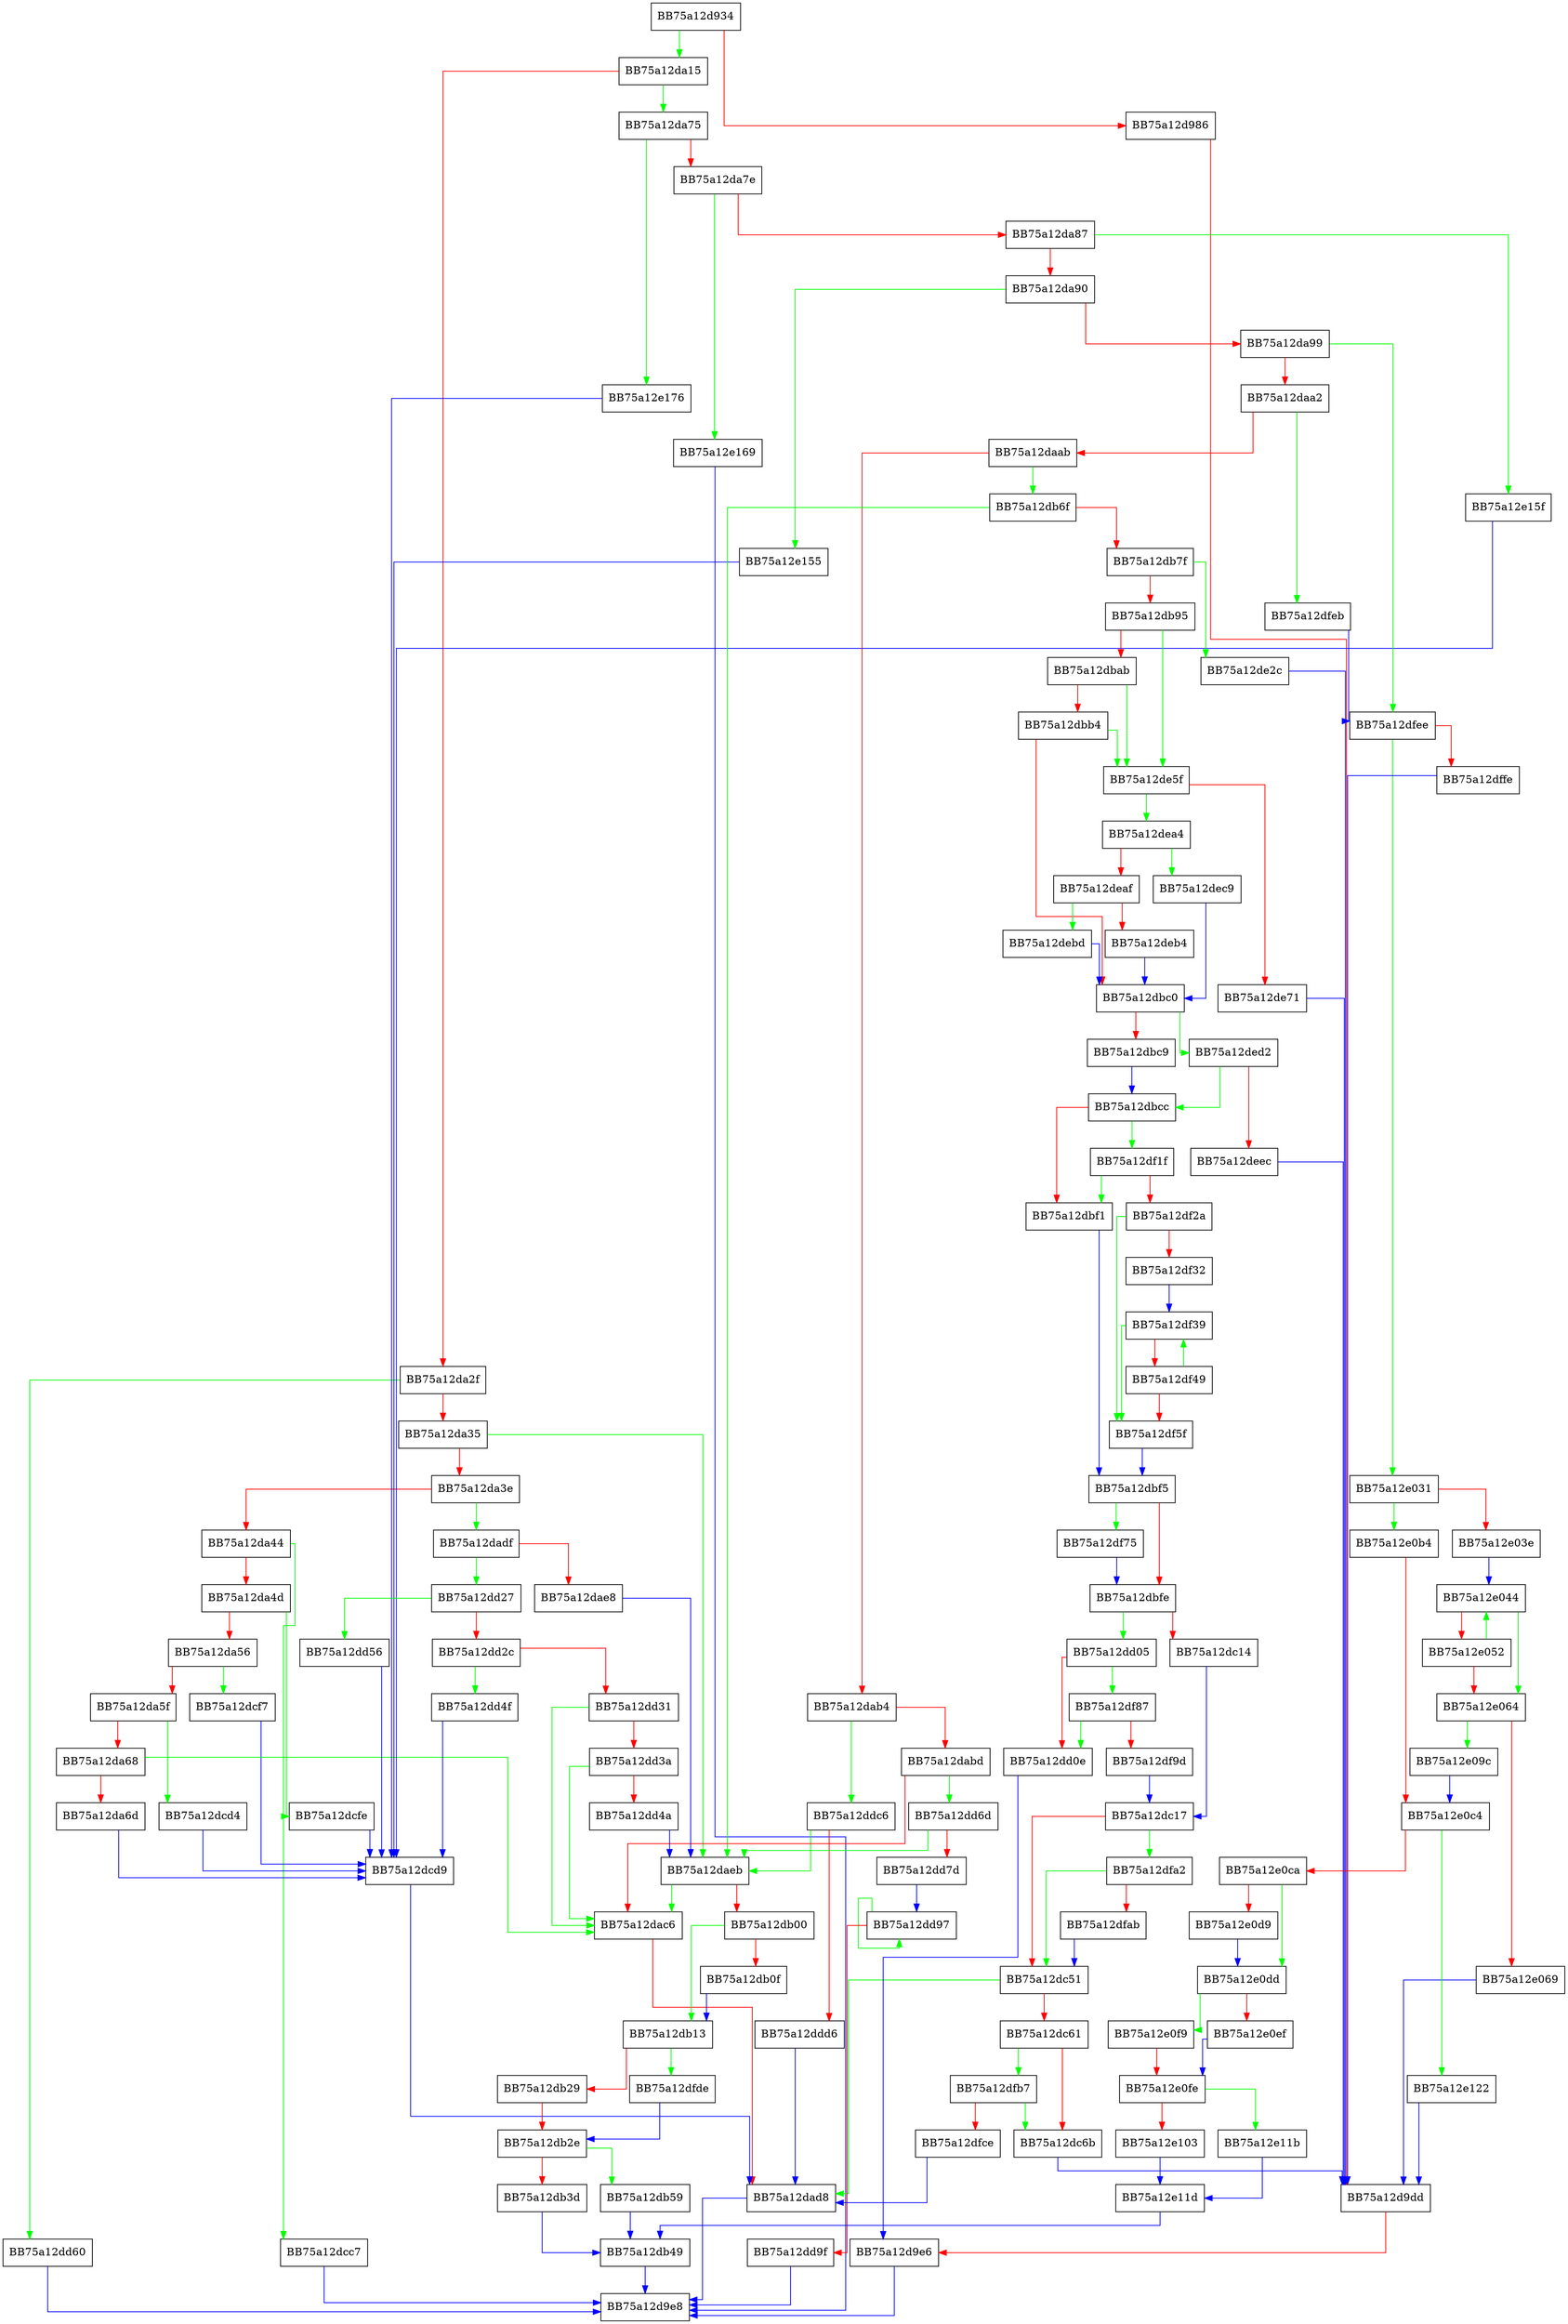 digraph parse_extended_escape {
  node [shape="box"];
  graph [splines=ortho];
  BB75a12d934 -> BB75a12da15 [color="green"];
  BB75a12d934 -> BB75a12d986 [color="red"];
  BB75a12d986 -> BB75a12d9dd [color="red"];
  BB75a12d9dd -> BB75a12d9e6 [color="red"];
  BB75a12d9e6 -> BB75a12d9e8 [color="blue"];
  BB75a12da15 -> BB75a12da75 [color="green"];
  BB75a12da15 -> BB75a12da2f [color="red"];
  BB75a12da2f -> BB75a12dd60 [color="green"];
  BB75a12da2f -> BB75a12da35 [color="red"];
  BB75a12da35 -> BB75a12daeb [color="green"];
  BB75a12da35 -> BB75a12da3e [color="red"];
  BB75a12da3e -> BB75a12dadf [color="green"];
  BB75a12da3e -> BB75a12da44 [color="red"];
  BB75a12da44 -> BB75a12dcc7 [color="green"];
  BB75a12da44 -> BB75a12da4d [color="red"];
  BB75a12da4d -> BB75a12dcfe [color="green"];
  BB75a12da4d -> BB75a12da56 [color="red"];
  BB75a12da56 -> BB75a12dcf7 [color="green"];
  BB75a12da56 -> BB75a12da5f [color="red"];
  BB75a12da5f -> BB75a12dcd4 [color="green"];
  BB75a12da5f -> BB75a12da68 [color="red"];
  BB75a12da68 -> BB75a12dac6 [color="green"];
  BB75a12da68 -> BB75a12da6d [color="red"];
  BB75a12da6d -> BB75a12dcd9 [color="blue"];
  BB75a12da75 -> BB75a12e176 [color="green"];
  BB75a12da75 -> BB75a12da7e [color="red"];
  BB75a12da7e -> BB75a12e169 [color="green"];
  BB75a12da7e -> BB75a12da87 [color="red"];
  BB75a12da87 -> BB75a12e15f [color="green"];
  BB75a12da87 -> BB75a12da90 [color="red"];
  BB75a12da90 -> BB75a12e155 [color="green"];
  BB75a12da90 -> BB75a12da99 [color="red"];
  BB75a12da99 -> BB75a12dfee [color="green"];
  BB75a12da99 -> BB75a12daa2 [color="red"];
  BB75a12daa2 -> BB75a12dfeb [color="green"];
  BB75a12daa2 -> BB75a12daab [color="red"];
  BB75a12daab -> BB75a12db6f [color="green"];
  BB75a12daab -> BB75a12dab4 [color="red"];
  BB75a12dab4 -> BB75a12ddc6 [color="green"];
  BB75a12dab4 -> BB75a12dabd [color="red"];
  BB75a12dabd -> BB75a12dd6d [color="green"];
  BB75a12dabd -> BB75a12dac6 [color="red"];
  BB75a12dac6 -> BB75a12dad8 [color="red"];
  BB75a12dad8 -> BB75a12d9e8 [color="blue"];
  BB75a12dadf -> BB75a12dd27 [color="green"];
  BB75a12dadf -> BB75a12dae8 [color="red"];
  BB75a12dae8 -> BB75a12daeb [color="blue"];
  BB75a12daeb -> BB75a12dac6 [color="green"];
  BB75a12daeb -> BB75a12db00 [color="red"];
  BB75a12db00 -> BB75a12db13 [color="green"];
  BB75a12db00 -> BB75a12db0f [color="red"];
  BB75a12db0f -> BB75a12db13 [color="blue"];
  BB75a12db13 -> BB75a12dfde [color="green"];
  BB75a12db13 -> BB75a12db29 [color="red"];
  BB75a12db29 -> BB75a12db2e [color="red"];
  BB75a12db2e -> BB75a12db59 [color="green"];
  BB75a12db2e -> BB75a12db3d [color="red"];
  BB75a12db3d -> BB75a12db49 [color="blue"];
  BB75a12db49 -> BB75a12d9e8 [color="blue"];
  BB75a12db59 -> BB75a12db49 [color="blue"];
  BB75a12db6f -> BB75a12daeb [color="green"];
  BB75a12db6f -> BB75a12db7f [color="red"];
  BB75a12db7f -> BB75a12de2c [color="green"];
  BB75a12db7f -> BB75a12db95 [color="red"];
  BB75a12db95 -> BB75a12de5f [color="green"];
  BB75a12db95 -> BB75a12dbab [color="red"];
  BB75a12dbab -> BB75a12de5f [color="green"];
  BB75a12dbab -> BB75a12dbb4 [color="red"];
  BB75a12dbb4 -> BB75a12de5f [color="green"];
  BB75a12dbb4 -> BB75a12dbc0 [color="red"];
  BB75a12dbc0 -> BB75a12ded2 [color="green"];
  BB75a12dbc0 -> BB75a12dbc9 [color="red"];
  BB75a12dbc9 -> BB75a12dbcc [color="blue"];
  BB75a12dbcc -> BB75a12df1f [color="green"];
  BB75a12dbcc -> BB75a12dbf1 [color="red"];
  BB75a12dbf1 -> BB75a12dbf5 [color="blue"];
  BB75a12dbf5 -> BB75a12df75 [color="green"];
  BB75a12dbf5 -> BB75a12dbfe [color="red"];
  BB75a12dbfe -> BB75a12dd05 [color="green"];
  BB75a12dbfe -> BB75a12dc14 [color="red"];
  BB75a12dc14 -> BB75a12dc17 [color="blue"];
  BB75a12dc17 -> BB75a12dfa2 [color="green"];
  BB75a12dc17 -> BB75a12dc51 [color="red"];
  BB75a12dc51 -> BB75a12dad8 [color="green"];
  BB75a12dc51 -> BB75a12dc61 [color="red"];
  BB75a12dc61 -> BB75a12dfb7 [color="green"];
  BB75a12dc61 -> BB75a12dc6b [color="red"];
  BB75a12dc6b -> BB75a12d9dd [color="blue"];
  BB75a12dcc7 -> BB75a12d9e8 [color="blue"];
  BB75a12dcd4 -> BB75a12dcd9 [color="blue"];
  BB75a12dcd9 -> BB75a12dad8 [color="blue"];
  BB75a12dcf7 -> BB75a12dcd9 [color="blue"];
  BB75a12dcfe -> BB75a12dcd9 [color="blue"];
  BB75a12dd05 -> BB75a12df87 [color="green"];
  BB75a12dd05 -> BB75a12dd0e [color="red"];
  BB75a12dd0e -> BB75a12d9e6 [color="blue"];
  BB75a12dd27 -> BB75a12dd56 [color="green"];
  BB75a12dd27 -> BB75a12dd2c [color="red"];
  BB75a12dd2c -> BB75a12dd4f [color="green"];
  BB75a12dd2c -> BB75a12dd31 [color="red"];
  BB75a12dd31 -> BB75a12dac6 [color="green"];
  BB75a12dd31 -> BB75a12dd3a [color="red"];
  BB75a12dd3a -> BB75a12dac6 [color="green"];
  BB75a12dd3a -> BB75a12dd4a [color="red"];
  BB75a12dd4a -> BB75a12daeb [color="blue"];
  BB75a12dd4f -> BB75a12dcd9 [color="blue"];
  BB75a12dd56 -> BB75a12dcd9 [color="blue"];
  BB75a12dd60 -> BB75a12d9e8 [color="blue"];
  BB75a12dd6d -> BB75a12daeb [color="green"];
  BB75a12dd6d -> BB75a12dd7d [color="red"];
  BB75a12dd7d -> BB75a12dd97 [color="blue"];
  BB75a12dd97 -> BB75a12dd97 [color="green"];
  BB75a12dd97 -> BB75a12dd9f [color="red"];
  BB75a12dd9f -> BB75a12d9e8 [color="blue"];
  BB75a12ddc6 -> BB75a12daeb [color="green"];
  BB75a12ddc6 -> BB75a12ddd6 [color="red"];
  BB75a12ddd6 -> BB75a12dad8 [color="blue"];
  BB75a12de2c -> BB75a12d9dd [color="blue"];
  BB75a12de5f -> BB75a12dea4 [color="green"];
  BB75a12de5f -> BB75a12de71 [color="red"];
  BB75a12de71 -> BB75a12d9dd [color="blue"];
  BB75a12dea4 -> BB75a12dec9 [color="green"];
  BB75a12dea4 -> BB75a12deaf [color="red"];
  BB75a12deaf -> BB75a12debd [color="green"];
  BB75a12deaf -> BB75a12deb4 [color="red"];
  BB75a12deb4 -> BB75a12dbc0 [color="blue"];
  BB75a12debd -> BB75a12dbc0 [color="blue"];
  BB75a12dec9 -> BB75a12dbc0 [color="blue"];
  BB75a12ded2 -> BB75a12dbcc [color="green"];
  BB75a12ded2 -> BB75a12deec [color="red"];
  BB75a12deec -> BB75a12d9dd [color="blue"];
  BB75a12df1f -> BB75a12dbf1 [color="green"];
  BB75a12df1f -> BB75a12df2a [color="red"];
  BB75a12df2a -> BB75a12df5f [color="green"];
  BB75a12df2a -> BB75a12df32 [color="red"];
  BB75a12df32 -> BB75a12df39 [color="blue"];
  BB75a12df39 -> BB75a12df5f [color="green"];
  BB75a12df39 -> BB75a12df49 [color="red"];
  BB75a12df49 -> BB75a12df39 [color="green"];
  BB75a12df49 -> BB75a12df5f [color="red"];
  BB75a12df5f -> BB75a12dbf5 [color="blue"];
  BB75a12df75 -> BB75a12dbfe [color="blue"];
  BB75a12df87 -> BB75a12dd0e [color="green"];
  BB75a12df87 -> BB75a12df9d [color="red"];
  BB75a12df9d -> BB75a12dc17 [color="blue"];
  BB75a12dfa2 -> BB75a12dc51 [color="green"];
  BB75a12dfa2 -> BB75a12dfab [color="red"];
  BB75a12dfab -> BB75a12dc51 [color="blue"];
  BB75a12dfb7 -> BB75a12dc6b [color="green"];
  BB75a12dfb7 -> BB75a12dfce [color="red"];
  BB75a12dfce -> BB75a12dad8 [color="blue"];
  BB75a12dfde -> BB75a12db2e [color="blue"];
  BB75a12dfeb -> BB75a12dfee [color="blue"];
  BB75a12dfee -> BB75a12e031 [color="green"];
  BB75a12dfee -> BB75a12dffe [color="red"];
  BB75a12dffe -> BB75a12d9dd [color="blue"];
  BB75a12e031 -> BB75a12e0b4 [color="green"];
  BB75a12e031 -> BB75a12e03e [color="red"];
  BB75a12e03e -> BB75a12e044 [color="blue"];
  BB75a12e044 -> BB75a12e064 [color="green"];
  BB75a12e044 -> BB75a12e052 [color="red"];
  BB75a12e052 -> BB75a12e044 [color="green"];
  BB75a12e052 -> BB75a12e064 [color="red"];
  BB75a12e064 -> BB75a12e09c [color="green"];
  BB75a12e064 -> BB75a12e069 [color="red"];
  BB75a12e069 -> BB75a12d9dd [color="blue"];
  BB75a12e09c -> BB75a12e0c4 [color="blue"];
  BB75a12e0b4 -> BB75a12e0c4 [color="red"];
  BB75a12e0c4 -> BB75a12e122 [color="green"];
  BB75a12e0c4 -> BB75a12e0ca [color="red"];
  BB75a12e0ca -> BB75a12e0dd [color="green"];
  BB75a12e0ca -> BB75a12e0d9 [color="red"];
  BB75a12e0d9 -> BB75a12e0dd [color="blue"];
  BB75a12e0dd -> BB75a12e0f9 [color="green"];
  BB75a12e0dd -> BB75a12e0ef [color="red"];
  BB75a12e0ef -> BB75a12e0fe [color="blue"];
  BB75a12e0f9 -> BB75a12e0fe [color="red"];
  BB75a12e0fe -> BB75a12e11b [color="green"];
  BB75a12e0fe -> BB75a12e103 [color="red"];
  BB75a12e103 -> BB75a12e11d [color="blue"];
  BB75a12e11b -> BB75a12e11d [color="blue"];
  BB75a12e11d -> BB75a12db49 [color="blue"];
  BB75a12e122 -> BB75a12d9dd [color="blue"];
  BB75a12e155 -> BB75a12dcd9 [color="blue"];
  BB75a12e15f -> BB75a12dcd9 [color="blue"];
  BB75a12e169 -> BB75a12d9e8 [color="blue"];
  BB75a12e176 -> BB75a12dcd9 [color="blue"];
}